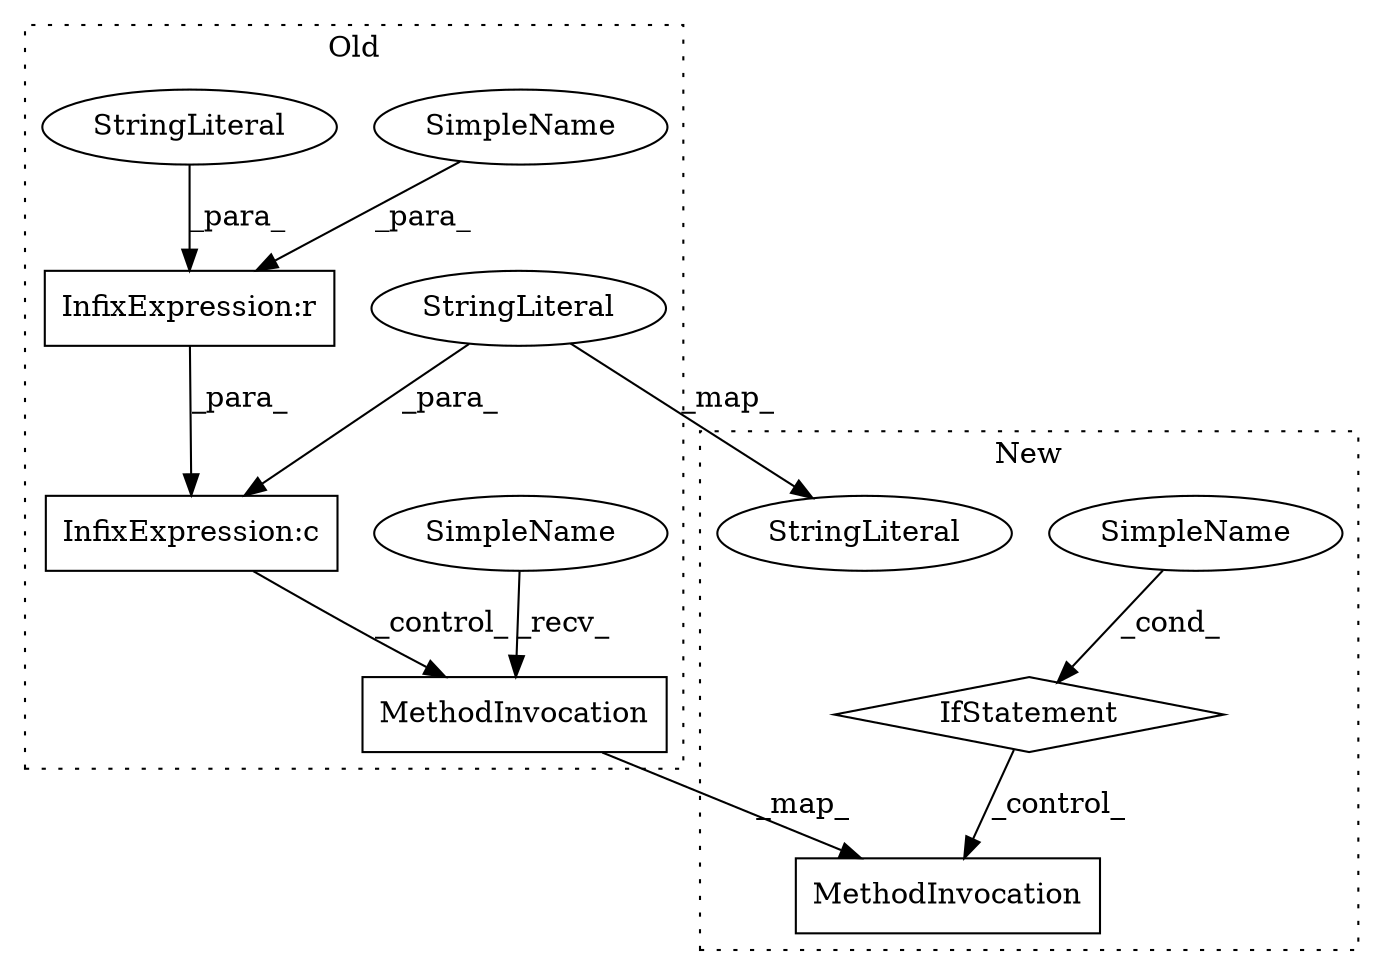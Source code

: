 digraph G {
subgraph cluster0 {
2 [label="MethodInvocation" a="32" s="5213,5502" l="5,17" shape="box"];
4 [label="SimpleName" a="42" s="5205" l="7" shape="ellipse"];
6 [label="SimpleName" a="42" s="3968" l="7" shape="ellipse"];
7 [label="StringLiteral" a="45" s="3979" l="4" shape="ellipse"];
9 [label="StringLiteral" a="45" s="3960" l="4" shape="ellipse"];
10 [label="InfixExpression:c" a="27" s="3964" l="-40" shape="box"];
11 [label="InfixExpression:r" a="27" s="3975" l="4" shape="box"];
label = "Old";
style="dotted";
}
subgraph cluster1 {
1 [label="IfStatement" a="25" s="5199" l="2" shape="diamond"];
3 [label="MethodInvocation" a="32" s="5201,5490" l="5,17" shape="box"];
5 [label="SimpleName" a="42" s="5192" l="7" shape="ellipse"];
8 [label="StringLiteral" a="45" s="3965" l="4" shape="ellipse"];
label = "New";
style="dotted";
}
1 -> 3 [label="_control_"];
2 -> 3 [label="_map_"];
4 -> 2 [label="_recv_"];
5 -> 1 [label="_cond_"];
6 -> 11 [label="_para_"];
7 -> 11 [label="_para_"];
9 -> 8 [label="_map_"];
9 -> 10 [label="_para_"];
10 -> 2 [label="_control_"];
11 -> 10 [label="_para_"];
}